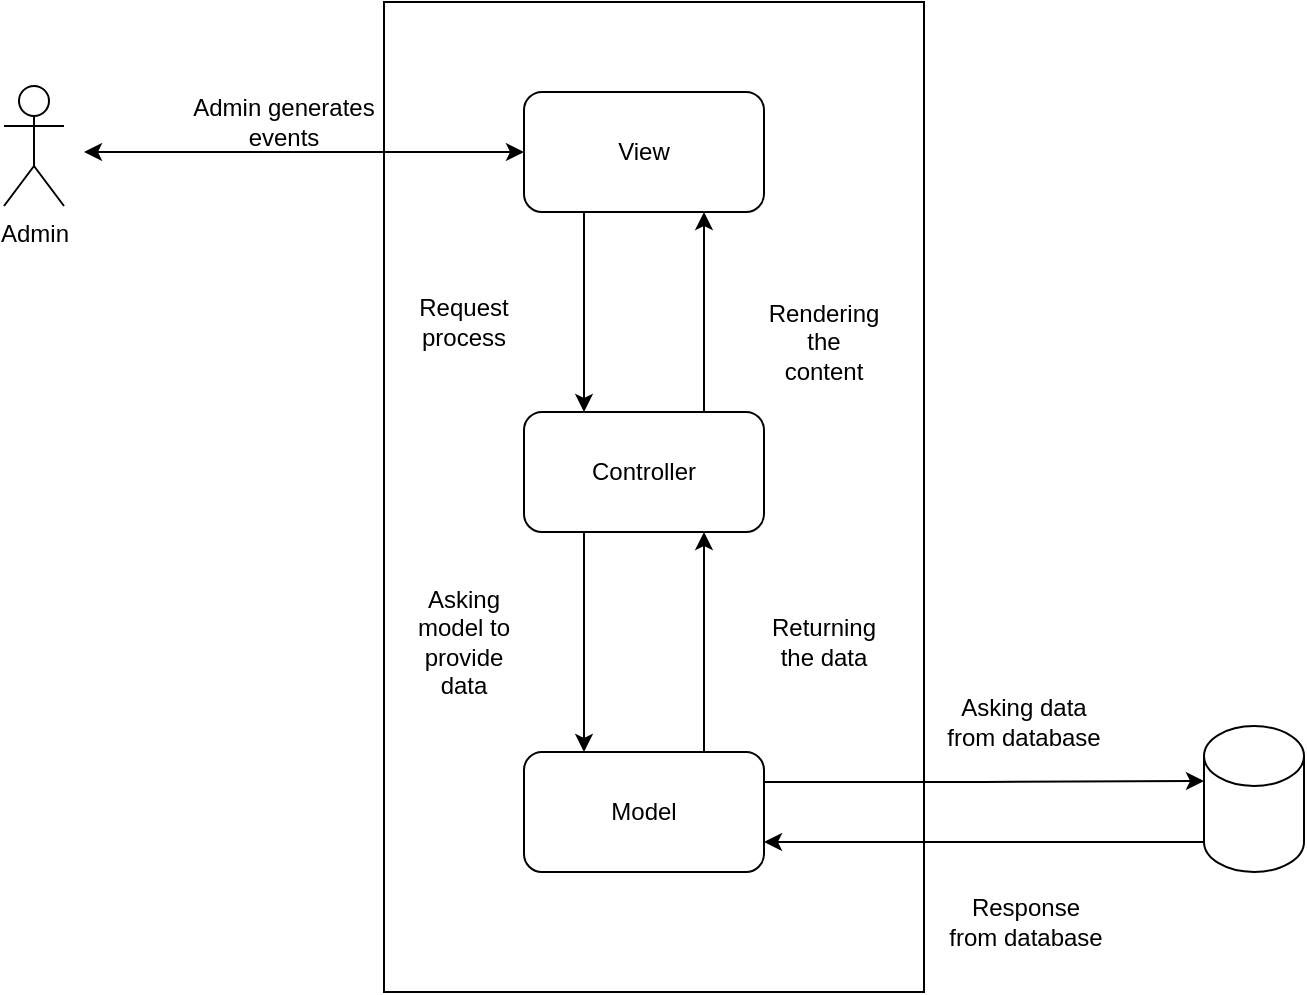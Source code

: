 <mxfile version="24.4.13" type="google" pages="2">
  <diagram name="Page-1" id="6_KVRi52mEPODVuWCvBx">
    <mxGraphModel grid="1" page="1" gridSize="10" guides="1" tooltips="1" connect="1" arrows="1" fold="1" pageScale="1" pageWidth="850" pageHeight="1100" math="0" shadow="0">
      <root>
        <mxCell id="0" />
        <mxCell id="1" parent="0" />
        <mxCell id="IZPOOf_PYWZVPhRF29pZ-30" value="" style="rounded=0;whiteSpace=wrap;html=1;" vertex="1" parent="1">
          <mxGeometry x="310" y="75" width="270" height="495" as="geometry" />
        </mxCell>
        <mxCell id="IZPOOf_PYWZVPhRF29pZ-1" value="Admin" style="shape=umlActor;verticalLabelPosition=bottom;verticalAlign=top;html=1;outlineConnect=0;" vertex="1" parent="1">
          <mxGeometry x="120" y="117" width="30" height="60" as="geometry" />
        </mxCell>
        <mxCell id="IZPOOf_PYWZVPhRF29pZ-13" style="edgeStyle=orthogonalEdgeStyle;rounded=0;orthogonalLoop=1;jettySize=auto;html=1;exitX=0.25;exitY=1;exitDx=0;exitDy=0;entryX=0.25;entryY=0;entryDx=0;entryDy=0;" edge="1" parent="1" source="IZPOOf_PYWZVPhRF29pZ-2" target="IZPOOf_PYWZVPhRF29pZ-3">
          <mxGeometry relative="1" as="geometry" />
        </mxCell>
        <mxCell id="IZPOOf_PYWZVPhRF29pZ-2" value="" style="rounded=1;whiteSpace=wrap;html=1;" vertex="1" parent="1">
          <mxGeometry x="380" y="120" width="120" height="60" as="geometry" />
        </mxCell>
        <mxCell id="IZPOOf_PYWZVPhRF29pZ-14" style="edgeStyle=orthogonalEdgeStyle;rounded=0;orthogonalLoop=1;jettySize=auto;html=1;exitX=0.75;exitY=0;exitDx=0;exitDy=0;entryX=0.75;entryY=1;entryDx=0;entryDy=0;" edge="1" parent="1" source="IZPOOf_PYWZVPhRF29pZ-3" target="IZPOOf_PYWZVPhRF29pZ-2">
          <mxGeometry relative="1" as="geometry" />
        </mxCell>
        <mxCell id="IZPOOf_PYWZVPhRF29pZ-15" style="edgeStyle=orthogonalEdgeStyle;rounded=0;orthogonalLoop=1;jettySize=auto;html=1;exitX=0.25;exitY=1;exitDx=0;exitDy=0;entryX=0.25;entryY=0;entryDx=0;entryDy=0;" edge="1" parent="1" source="IZPOOf_PYWZVPhRF29pZ-3" target="IZPOOf_PYWZVPhRF29pZ-4">
          <mxGeometry relative="1" as="geometry" />
        </mxCell>
        <mxCell id="IZPOOf_PYWZVPhRF29pZ-3" value="" style="rounded=1;whiteSpace=wrap;html=1;" vertex="1" parent="1">
          <mxGeometry x="380" y="280" width="120" height="60" as="geometry" />
        </mxCell>
        <mxCell id="IZPOOf_PYWZVPhRF29pZ-16" style="edgeStyle=orthogonalEdgeStyle;rounded=0;orthogonalLoop=1;jettySize=auto;html=1;exitX=0.75;exitY=0;exitDx=0;exitDy=0;entryX=0.75;entryY=1;entryDx=0;entryDy=0;" edge="1" parent="1" source="IZPOOf_PYWZVPhRF29pZ-4" target="IZPOOf_PYWZVPhRF29pZ-3">
          <mxGeometry relative="1" as="geometry" />
        </mxCell>
        <mxCell id="IZPOOf_PYWZVPhRF29pZ-4" value="" style="rounded=1;whiteSpace=wrap;html=1;" vertex="1" parent="1">
          <mxGeometry x="380" y="450" width="120" height="60" as="geometry" />
        </mxCell>
        <mxCell id="IZPOOf_PYWZVPhRF29pZ-18" style="edgeStyle=orthogonalEdgeStyle;rounded=0;orthogonalLoop=1;jettySize=auto;html=1;exitX=0;exitY=1;exitDx=0;exitDy=-15;exitPerimeter=0;entryX=1;entryY=0.75;entryDx=0;entryDy=0;" edge="1" parent="1" source="IZPOOf_PYWZVPhRF29pZ-5" target="IZPOOf_PYWZVPhRF29pZ-4">
          <mxGeometry relative="1" as="geometry" />
        </mxCell>
        <mxCell id="IZPOOf_PYWZVPhRF29pZ-5" value="" style="shape=cylinder3;whiteSpace=wrap;html=1;boundedLbl=1;backgroundOutline=1;size=15;" vertex="1" parent="1">
          <mxGeometry x="720" y="437" width="50" height="73" as="geometry" />
        </mxCell>
        <mxCell id="IZPOOf_PYWZVPhRF29pZ-6" value="View" style="text;html=1;align=center;verticalAlign=middle;whiteSpace=wrap;rounded=0;" vertex="1" parent="1">
          <mxGeometry x="410" y="135" width="60" height="30" as="geometry" />
        </mxCell>
        <mxCell id="IZPOOf_PYWZVPhRF29pZ-7" value="Controller" style="text;html=1;align=center;verticalAlign=middle;whiteSpace=wrap;rounded=0;" vertex="1" parent="1">
          <mxGeometry x="410" y="295" width="60" height="30" as="geometry" />
        </mxCell>
        <mxCell id="IZPOOf_PYWZVPhRF29pZ-8" value="Model" style="text;html=1;align=center;verticalAlign=middle;whiteSpace=wrap;rounded=0;" vertex="1" parent="1">
          <mxGeometry x="410" y="465" width="60" height="30" as="geometry" />
        </mxCell>
        <mxCell id="IZPOOf_PYWZVPhRF29pZ-17" style="edgeStyle=orthogonalEdgeStyle;rounded=0;orthogonalLoop=1;jettySize=auto;html=1;exitX=1;exitY=0.25;exitDx=0;exitDy=0;entryX=0;entryY=0;entryDx=0;entryDy=27.5;entryPerimeter=0;" edge="1" parent="1" source="IZPOOf_PYWZVPhRF29pZ-4" target="IZPOOf_PYWZVPhRF29pZ-5">
          <mxGeometry relative="1" as="geometry" />
        </mxCell>
        <mxCell id="IZPOOf_PYWZVPhRF29pZ-19" value="" style="endArrow=classic;startArrow=classic;html=1;rounded=0;entryX=0;entryY=0.5;entryDx=0;entryDy=0;" edge="1" parent="1" target="IZPOOf_PYWZVPhRF29pZ-2">
          <mxGeometry width="50" height="50" relative="1" as="geometry">
            <mxPoint x="160" y="150" as="sourcePoint" />
            <mxPoint x="450" y="320" as="targetPoint" />
            <Array as="points">
              <mxPoint x="200" y="150" />
            </Array>
          </mxGeometry>
        </mxCell>
        <mxCell id="IZPOOf_PYWZVPhRF29pZ-20" value="Admin generates events" style="text;html=1;align=center;verticalAlign=middle;whiteSpace=wrap;rounded=0;" vertex="1" parent="1">
          <mxGeometry x="210" y="120" width="100" height="30" as="geometry" />
        </mxCell>
        <mxCell id="IZPOOf_PYWZVPhRF29pZ-21" value="Request process" style="text;html=1;align=center;verticalAlign=middle;whiteSpace=wrap;rounded=0;" vertex="1" parent="1">
          <mxGeometry x="320" y="220" width="60" height="30" as="geometry" />
        </mxCell>
        <mxCell id="IZPOOf_PYWZVPhRF29pZ-22" value="Rendering the content" style="text;html=1;align=center;verticalAlign=middle;whiteSpace=wrap;rounded=0;" vertex="1" parent="1">
          <mxGeometry x="500" y="230" width="60" height="30" as="geometry" />
        </mxCell>
        <mxCell id="IZPOOf_PYWZVPhRF29pZ-23" value="Returning the data" style="text;html=1;align=center;verticalAlign=middle;whiteSpace=wrap;rounded=0;" vertex="1" parent="1">
          <mxGeometry x="500" y="380" width="60" height="30" as="geometry" />
        </mxCell>
        <mxCell id="IZPOOf_PYWZVPhRF29pZ-24" value="Asking model to provide data" style="text;html=1;align=center;verticalAlign=middle;whiteSpace=wrap;rounded=0;" vertex="1" parent="1">
          <mxGeometry x="320" y="380" width="60" height="30" as="geometry" />
        </mxCell>
        <mxCell id="IZPOOf_PYWZVPhRF29pZ-25" value="Asking data from database" style="text;html=1;align=center;verticalAlign=middle;whiteSpace=wrap;rounded=0;" vertex="1" parent="1">
          <mxGeometry x="590" y="420" width="80" height="30" as="geometry" />
        </mxCell>
        <mxCell id="IZPOOf_PYWZVPhRF29pZ-28" value="Response from database" style="text;html=1;align=center;verticalAlign=middle;whiteSpace=wrap;rounded=0;" vertex="1" parent="1">
          <mxGeometry x="591" y="520" width="80" height="30" as="geometry" />
        </mxCell>
      </root>
    </mxGraphModel>
  </diagram>
  <diagram id="If6Smx5ZOCNh5FfRI-0U" name="Page-2">
    <mxGraphModel grid="1" page="1" gridSize="10" guides="1" tooltips="1" connect="1" arrows="1" fold="1" pageScale="1" pageWidth="827" pageHeight="1169" math="0" shadow="0">
      <root>
        <mxCell id="0" />
        <mxCell id="1" parent="0" />
        <mxCell id="mky4eGOKZTVC5cjZDs9E-4" style="edgeStyle=orthogonalEdgeStyle;rounded=0;orthogonalLoop=1;jettySize=auto;html=1;exitX=0.25;exitY=1;exitDx=0;exitDy=0;entryX=0.25;entryY=0;entryDx=0;entryDy=0;" edge="1" parent="1" source="mky4eGOKZTVC5cjZDs9E-1" target="mky4eGOKZTVC5cjZDs9E-2">
          <mxGeometry relative="1" as="geometry" />
        </mxCell>
        <mxCell id="mky4eGOKZTVC5cjZDs9E-1" value="Client-side" style="rounded=0;whiteSpace=wrap;html=1;" vertex="1" parent="1">
          <mxGeometry x="354" y="110" width="146" height="60" as="geometry" />
        </mxCell>
        <mxCell id="mky4eGOKZTVC5cjZDs9E-5" style="edgeStyle=orthogonalEdgeStyle;rounded=0;orthogonalLoop=1;jettySize=auto;html=1;exitX=0.25;exitY=1;exitDx=0;exitDy=0;entryX=0.25;entryY=0;entryDx=0;entryDy=0;" edge="1" parent="1" source="mky4eGOKZTVC5cjZDs9E-2" target="mky4eGOKZTVC5cjZDs9E-3">
          <mxGeometry relative="1" as="geometry" />
        </mxCell>
        <mxCell id="mky4eGOKZTVC5cjZDs9E-7" style="edgeStyle=orthogonalEdgeStyle;rounded=0;orthogonalLoop=1;jettySize=auto;html=1;exitX=0.75;exitY=0;exitDx=0;exitDy=0;entryX=0.75;entryY=1;entryDx=0;entryDy=0;" edge="1" parent="1" source="mky4eGOKZTVC5cjZDs9E-2" target="mky4eGOKZTVC5cjZDs9E-1">
          <mxGeometry relative="1" as="geometry" />
        </mxCell>
        <mxCell id="mky4eGOKZTVC5cjZDs9E-2" value="Server-side&lt;br&gt;(Xampp)" style="rounded=0;whiteSpace=wrap;html=1;" vertex="1" parent="1">
          <mxGeometry x="354" y="270" width="146" height="60" as="geometry" />
        </mxCell>
        <mxCell id="mky4eGOKZTVC5cjZDs9E-6" style="edgeStyle=orthogonalEdgeStyle;rounded=0;orthogonalLoop=1;jettySize=auto;html=1;exitX=0.75;exitY=0;exitDx=0;exitDy=0;entryX=0.75;entryY=1;entryDx=0;entryDy=0;" edge="1" parent="1" source="mky4eGOKZTVC5cjZDs9E-3" target="mky4eGOKZTVC5cjZDs9E-2">
          <mxGeometry relative="1" as="geometry" />
        </mxCell>
        <mxCell id="mky4eGOKZTVC5cjZDs9E-3" value="Mysql" style="rounded=0;whiteSpace=wrap;html=1;" vertex="1" parent="1">
          <mxGeometry x="354" y="430" width="146" height="60" as="geometry" />
        </mxCell>
        <mxCell id="mky4eGOKZTVC5cjZDs9E-8" value="Request/&lt;br&gt;Response" style="text;html=1;align=center;verticalAlign=middle;whiteSpace=wrap;rounded=0;" vertex="1" parent="1">
          <mxGeometry x="397" y="200" width="60" height="30" as="geometry" />
        </mxCell>
        <mxCell id="mky4eGOKZTVC5cjZDs9E-9" value="Data interaction" style="text;html=1;align=center;verticalAlign=middle;whiteSpace=wrap;rounded=0;" vertex="1" parent="1">
          <mxGeometry x="397" y="360" width="60" height="30" as="geometry" />
        </mxCell>
        <mxCell id="mky4eGOKZTVC5cjZDs9E-11" value="User" style="shape=umlActor;verticalLabelPosition=bottom;verticalAlign=top;html=1;outlineConnect=0;" vertex="1" parent="1">
          <mxGeometry x="220" y="100" width="30" height="60" as="geometry" />
        </mxCell>
        <mxCell id="mky4eGOKZTVC5cjZDs9E-12" value="Presentation layer" style="text;html=1;align=center;verticalAlign=middle;whiteSpace=wrap;rounded=0;" vertex="1" parent="1">
          <mxGeometry x="572" y="125" width="60" height="30" as="geometry" />
        </mxCell>
        <mxCell id="mky4eGOKZTVC5cjZDs9E-13" value="Application layer" style="text;html=1;align=center;verticalAlign=middle;whiteSpace=wrap;rounded=0;" vertex="1" parent="1">
          <mxGeometry x="570" y="285" width="60" height="30" as="geometry" />
        </mxCell>
        <mxCell id="mky4eGOKZTVC5cjZDs9E-14" value="Data layer" style="text;html=1;align=center;verticalAlign=middle;whiteSpace=wrap;rounded=0;" vertex="1" parent="1">
          <mxGeometry x="570" y="445" width="60" height="30" as="geometry" />
        </mxCell>
      </root>
    </mxGraphModel>
  </diagram>
</mxfile>
